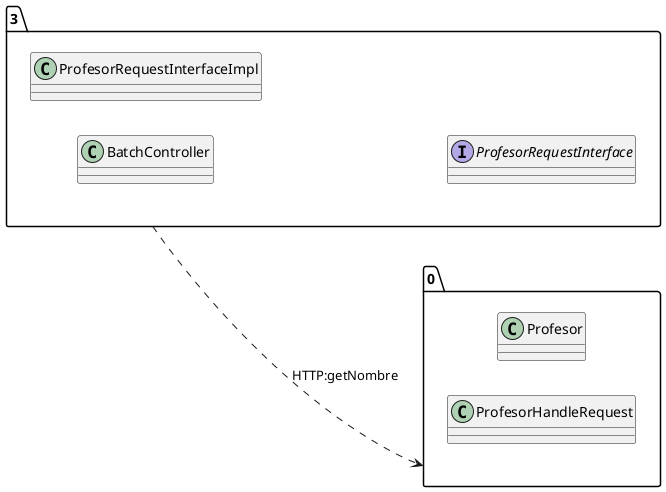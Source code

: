 @startuml 
allow_mixing
left to right direction
package "3"{
class BatchController
class ProfesorRequestInterfaceImpl
interface ProfesorRequestInterface

}
package "0"{
class Profesor
class ProfesorHandleRequest

}
"3" ..> "0":HTTP:getNombre
@enduml